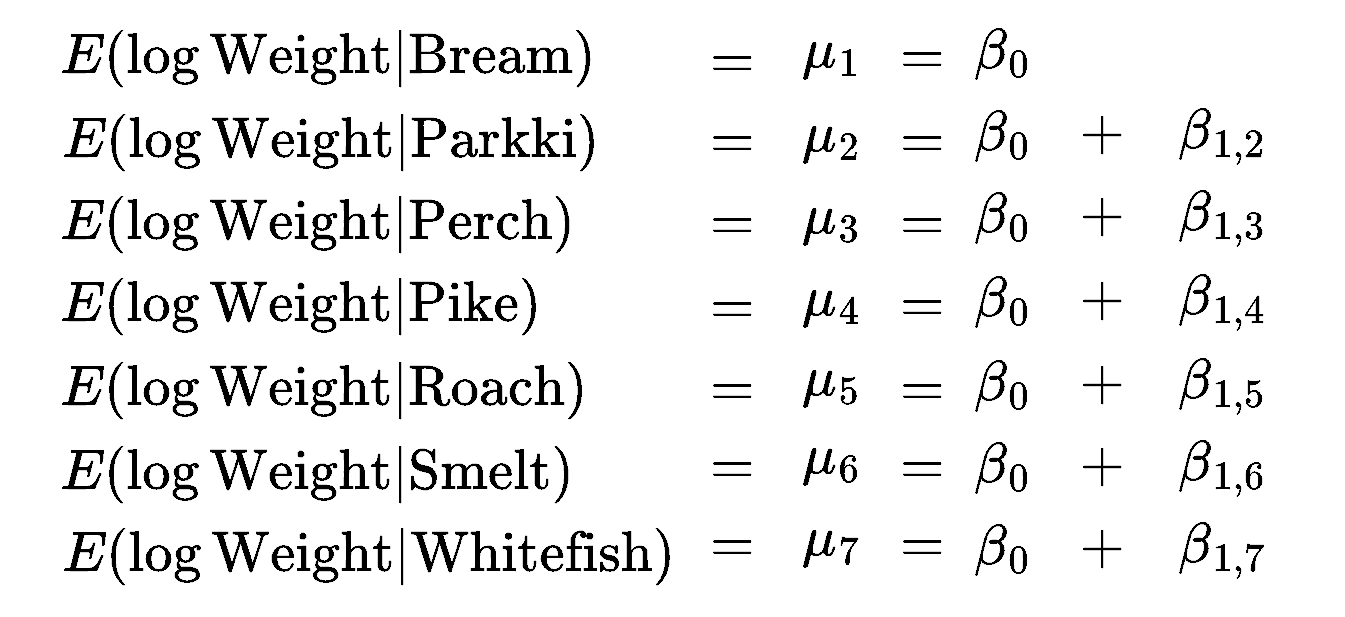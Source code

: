 <mxfile version="20.3.0" type="device"><diagram id="jqFTOpoY4KYQKsLxWMhQ" name="Page-1"><mxGraphModel dx="1358" dy="878" grid="1" gridSize="10" guides="1" tooltips="1" connect="1" arrows="1" fold="1" page="1" pageScale="1" pageWidth="850" pageHeight="1100" math="1" shadow="0"><root><mxCell id="0"/><mxCell id="1" parent="0"/><mxCell id="pnvKsWrQKe6FHxRoVkSV-50" value="&lt;font style=&quot;font-size: 24px&quot;&gt;$$\beta_0$$&lt;/font&gt;" style="text;html=1;strokeColor=none;fillColor=none;align=center;verticalAlign=middle;whiteSpace=wrap;rounded=0;" vertex="1" parent="1"><mxGeometry x="524" y="256.61" width="40" height="20" as="geometry"/></mxCell><mxCell id="pnvKsWrQKe6FHxRoVkSV-53" value="&lt;font style=&quot;font-size: 24px&quot;&gt;$$\beta_0$$&lt;/font&gt;" style="text;html=1;strokeColor=none;fillColor=none;align=center;verticalAlign=middle;whiteSpace=wrap;rounded=0;" vertex="1" parent="1"><mxGeometry x="524" y="297.61" width="40" height="20" as="geometry"/></mxCell><mxCell id="pnvKsWrQKe6FHxRoVkSV-54" value="&lt;font style=&quot;font-size: 24px&quot;&gt;$$+$$&lt;/font&gt;" style="text;html=1;strokeColor=none;fillColor=none;align=center;verticalAlign=middle;whiteSpace=wrap;rounded=0;" vertex="1" parent="1"><mxGeometry x="574" y="297.61" width="40" height="20" as="geometry"/></mxCell><mxCell id="pnvKsWrQKe6FHxRoVkSV-55" value="&lt;font style=&quot;font-size: 24px&quot;&gt;$$\beta_{1, 2}$$&lt;/font&gt;" style="text;html=1;strokeColor=none;fillColor=none;align=center;verticalAlign=middle;whiteSpace=wrap;rounded=0;" vertex="1" parent="1"><mxGeometry x="634" y="297.61" width="40" height="20" as="geometry"/></mxCell><mxCell id="pnvKsWrQKe6FHxRoVkSV-56" value="&lt;font style=&quot;font-size: 24px&quot;&gt;$$\beta_0$$&lt;/font&gt;" style="text;html=1;strokeColor=none;fillColor=none;align=center;verticalAlign=middle;whiteSpace=wrap;rounded=0;" vertex="1" parent="1"><mxGeometry x="524" y="339.09" width="40" height="20" as="geometry"/></mxCell><mxCell id="pnvKsWrQKe6FHxRoVkSV-57" value="&lt;font style=&quot;font-size: 24px&quot;&gt;$$+$$&lt;/font&gt;" style="text;html=1;strokeColor=none;fillColor=none;align=center;verticalAlign=middle;whiteSpace=wrap;rounded=0;" vertex="1" parent="1"><mxGeometry x="574" y="339.09" width="40" height="20" as="geometry"/></mxCell><mxCell id="pnvKsWrQKe6FHxRoVkSV-58" value="&lt;font style=&quot;font-size: 24px&quot;&gt;$$\beta_{1, 3}$$&lt;/font&gt;" style="text;html=1;strokeColor=none;fillColor=none;align=center;verticalAlign=middle;whiteSpace=wrap;rounded=0;" vertex="1" parent="1"><mxGeometry x="634" y="339.09" width="40" height="20" as="geometry"/></mxCell><mxCell id="pnvKsWrQKe6FHxRoVkSV-59" value="&lt;font style=&quot;font-size: 24px&quot;&gt;$$\beta_0$$&lt;/font&gt;" style="text;html=1;strokeColor=none;fillColor=none;align=center;verticalAlign=middle;whiteSpace=wrap;rounded=0;" vertex="1" parent="1"><mxGeometry x="524" y="380.6" width="40" height="20" as="geometry"/></mxCell><mxCell id="pnvKsWrQKe6FHxRoVkSV-60" value="&lt;font style=&quot;font-size: 24px&quot;&gt;$$+$$&lt;/font&gt;" style="text;html=1;strokeColor=none;fillColor=none;align=center;verticalAlign=middle;whiteSpace=wrap;rounded=0;" vertex="1" parent="1"><mxGeometry x="574" y="380.6" width="40" height="20" as="geometry"/></mxCell><mxCell id="pnvKsWrQKe6FHxRoVkSV-61" value="&lt;font style=&quot;font-size: 24px&quot;&gt;$$\beta_{1, 4}$$&lt;/font&gt;" style="text;html=1;strokeColor=none;fillColor=none;align=center;verticalAlign=middle;whiteSpace=wrap;rounded=0;" vertex="1" parent="1"><mxGeometry x="634" y="380.6" width="40" height="20" as="geometry"/></mxCell><mxCell id="pnvKsWrQKe6FHxRoVkSV-62" value="&lt;font style=&quot;font-size: 24px&quot;&gt;$$\beta_0$$&lt;/font&gt;" style="text;html=1;strokeColor=none;fillColor=none;align=center;verticalAlign=middle;whiteSpace=wrap;rounded=0;" vertex="1" parent="1"><mxGeometry x="524" y="422.6" width="40" height="20" as="geometry"/></mxCell><mxCell id="pnvKsWrQKe6FHxRoVkSV-63" value="&lt;font style=&quot;font-size: 24px&quot;&gt;$$+$$&lt;/font&gt;" style="text;html=1;strokeColor=none;fillColor=none;align=center;verticalAlign=middle;whiteSpace=wrap;rounded=0;" vertex="1" parent="1"><mxGeometry x="574" y="422.6" width="40" height="20" as="geometry"/></mxCell><mxCell id="pnvKsWrQKe6FHxRoVkSV-64" value="&lt;font style=&quot;font-size: 24px&quot;&gt;$$\beta_{1, 5}$$&lt;/font&gt;" style="text;html=1;strokeColor=none;fillColor=none;align=center;verticalAlign=middle;whiteSpace=wrap;rounded=0;" vertex="1" parent="1"><mxGeometry x="634" y="422.6" width="40" height="20" as="geometry"/></mxCell><mxCell id="pnvKsWrQKe6FHxRoVkSV-65" value="&lt;font style=&quot;font-size: 24px&quot;&gt;$$\beta_0$$&lt;/font&gt;" style="text;html=1;strokeColor=none;fillColor=none;align=center;verticalAlign=middle;whiteSpace=wrap;rounded=0;" vertex="1" parent="1"><mxGeometry x="524" y="463.6" width="40" height="20" as="geometry"/></mxCell><mxCell id="pnvKsWrQKe6FHxRoVkSV-66" value="&lt;font style=&quot;font-size: 24px&quot;&gt;$$+$$&lt;/font&gt;" style="text;html=1;strokeColor=none;fillColor=none;align=center;verticalAlign=middle;whiteSpace=wrap;rounded=0;" vertex="1" parent="1"><mxGeometry x="574" y="463.6" width="40" height="20" as="geometry"/></mxCell><mxCell id="pnvKsWrQKe6FHxRoVkSV-67" value="&lt;font style=&quot;font-size: 24px&quot;&gt;$$\beta_{1, 6}$$&lt;/font&gt;" style="text;html=1;strokeColor=none;fillColor=none;align=center;verticalAlign=middle;whiteSpace=wrap;rounded=0;" vertex="1" parent="1"><mxGeometry x="634" y="463.6" width="40" height="20" as="geometry"/></mxCell><mxCell id="pnvKsWrQKe6FHxRoVkSV-68" value="&lt;font style=&quot;font-size: 24px&quot;&gt;$$\beta_0$$&lt;/font&gt;" style="text;html=1;strokeColor=none;fillColor=none;align=center;verticalAlign=middle;whiteSpace=wrap;rounded=0;" vertex="1" parent="1"><mxGeometry x="524" y="504.6" width="40" height="20" as="geometry"/></mxCell><mxCell id="pnvKsWrQKe6FHxRoVkSV-69" value="&lt;font style=&quot;font-size: 24px&quot;&gt;$$+$$&lt;/font&gt;" style="text;html=1;strokeColor=none;fillColor=none;align=center;verticalAlign=middle;whiteSpace=wrap;rounded=0;" vertex="1" parent="1"><mxGeometry x="574" y="504.6" width="40" height="20" as="geometry"/></mxCell><mxCell id="pnvKsWrQKe6FHxRoVkSV-70" value="&lt;font style=&quot;font-size: 24px&quot;&gt;$$\beta_{1, 7}$$&lt;/font&gt;" style="text;html=1;strokeColor=none;fillColor=none;align=center;verticalAlign=middle;whiteSpace=wrap;rounded=0;" vertex="1" parent="1"><mxGeometry x="634" y="504.6" width="40" height="20" as="geometry"/></mxCell><mxCell id="pnvKsWrQKe6FHxRoVkSV-71" value="&lt;font style=&quot;font-size: 24px&quot;&gt;$$E(\log\text{Weight} | \text{Bream})$$&lt;/font&gt;" style="text;html=1;strokeColor=none;fillColor=none;align=center;verticalAlign=middle;whiteSpace=wrap;rounded=0;" vertex="1" parent="1"><mxGeometry x="57" y="255.72" width="300" height="29.25" as="geometry"/></mxCell><mxCell id="pnvKsWrQKe6FHxRoVkSV-72" value="&lt;span style=&quot;font-size: 24px;&quot;&gt;$$\mu_1$$&lt;/span&gt;" style="text;html=1;strokeColor=none;fillColor=none;align=center;verticalAlign=middle;whiteSpace=wrap;rounded=0;" vertex="1" parent="1"><mxGeometry x="429" y="252.38" width="60" height="30" as="geometry"/></mxCell><mxCell id="pnvKsWrQKe6FHxRoVkSV-73" value="&lt;font style=&quot;font-size: 24px&quot;&gt;$$=$$&lt;/font&gt;" style="text;html=1;strokeColor=none;fillColor=none;align=center;verticalAlign=middle;whiteSpace=wrap;rounded=0;" vertex="1" parent="1"><mxGeometry x="389" y="262.38" width="40" height="20" as="geometry"/></mxCell><mxCell id="pnvKsWrQKe6FHxRoVkSV-74" value="&lt;font style=&quot;font-size: 24px&quot;&gt;$$=$$&lt;/font&gt;" style="text;html=1;strokeColor=none;fillColor=none;align=center;verticalAlign=middle;whiteSpace=wrap;rounded=0;" vertex="1" parent="1"><mxGeometry x="484" y="260.35" width="40" height="20" as="geometry"/></mxCell><mxCell id="pnvKsWrQKe6FHxRoVkSV-75" value="&lt;font style=&quot;font-size: 24px&quot;&gt;$$E(\log\text{Weight} | \text{Parkki})$$&lt;/font&gt;" style="text;html=1;strokeColor=none;fillColor=none;align=center;verticalAlign=middle;whiteSpace=wrap;rounded=0;" vertex="1" parent="1"><mxGeometry x="58" y="297.41" width="300" height="29.25" as="geometry"/></mxCell><mxCell id="pnvKsWrQKe6FHxRoVkSV-76" value="&lt;span style=&quot;font-size: 24px;&quot;&gt;$$\mu_2$$&lt;/span&gt;" style="text;html=1;strokeColor=none;fillColor=none;align=center;verticalAlign=middle;whiteSpace=wrap;rounded=0;" vertex="1" parent="1"><mxGeometry x="429" y="294.07" width="60" height="30" as="geometry"/></mxCell><mxCell id="pnvKsWrQKe6FHxRoVkSV-77" value="&lt;font style=&quot;font-size: 24px&quot;&gt;$$=$$&lt;/font&gt;" style="text;html=1;strokeColor=none;fillColor=none;align=center;verticalAlign=middle;whiteSpace=wrap;rounded=0;" vertex="1" parent="1"><mxGeometry x="389" y="302.04" width="40" height="20" as="geometry"/></mxCell><mxCell id="pnvKsWrQKe6FHxRoVkSV-78" value="&lt;font style=&quot;font-size: 24px&quot;&gt;$$=$$&lt;/font&gt;" style="text;html=1;strokeColor=none;fillColor=none;align=center;verticalAlign=middle;whiteSpace=wrap;rounded=0;" vertex="1" parent="1"><mxGeometry x="484" y="302.04" width="40" height="20" as="geometry"/></mxCell><mxCell id="pnvKsWrQKe6FHxRoVkSV-79" value="&lt;font style=&quot;font-size: 24px&quot;&gt;$$E(\log\text{Weight} | \text{Perch})$$&lt;/font&gt;" style="text;html=1;strokeColor=none;fillColor=none;align=center;verticalAlign=middle;whiteSpace=wrap;rounded=0;" vertex="1" parent="1"><mxGeometry x="52" y="338.2" width="300" height="29.25" as="geometry"/></mxCell><mxCell id="pnvKsWrQKe6FHxRoVkSV-80" value="&lt;span style=&quot;font-size: 24px;&quot;&gt;$$\mu_3$$&lt;/span&gt;" style="text;html=1;strokeColor=none;fillColor=none;align=center;verticalAlign=middle;whiteSpace=wrap;rounded=0;" vertex="1" parent="1"><mxGeometry x="429" y="334.54" width="60" height="30" as="geometry"/></mxCell><mxCell id="pnvKsWrQKe6FHxRoVkSV-81" value="&lt;font style=&quot;font-size: 24px&quot;&gt;$$=$$&lt;/font&gt;" style="text;html=1;strokeColor=none;fillColor=none;align=center;verticalAlign=middle;whiteSpace=wrap;rounded=0;" vertex="1" parent="1"><mxGeometry x="389" y="343.09" width="40" height="20" as="geometry"/></mxCell><mxCell id="pnvKsWrQKe6FHxRoVkSV-82" value="&lt;font style=&quot;font-size: 24px&quot;&gt;$$=$$&lt;/font&gt;" style="text;html=1;strokeColor=none;fillColor=none;align=center;verticalAlign=middle;whiteSpace=wrap;rounded=0;" vertex="1" parent="1"><mxGeometry x="484" y="342.83" width="40" height="20" as="geometry"/></mxCell><mxCell id="pnvKsWrQKe6FHxRoVkSV-83" value="&lt;font style=&quot;font-size: 24px&quot;&gt;$$E(\log\text{Weight} | \text{Pike})$$&lt;/font&gt;" style="text;html=1;strokeColor=none;fillColor=none;align=center;verticalAlign=middle;whiteSpace=wrap;rounded=0;" vertex="1" parent="1"><mxGeometry x="43" y="379.71" width="300" height="29.25" as="geometry"/></mxCell><mxCell id="pnvKsWrQKe6FHxRoVkSV-84" value="&lt;span style=&quot;font-size: 24px;&quot;&gt;$$\mu_4$$&lt;/span&gt;" style="text;html=1;strokeColor=none;fillColor=none;align=center;verticalAlign=middle;whiteSpace=wrap;rounded=0;" vertex="1" parent="1"><mxGeometry x="429" y="376.06" width="60" height="30" as="geometry"/></mxCell><mxCell id="pnvKsWrQKe6FHxRoVkSV-85" value="&lt;font style=&quot;font-size: 24px&quot;&gt;$$=$$&lt;/font&gt;" style="text;html=1;strokeColor=none;fillColor=none;align=center;verticalAlign=middle;whiteSpace=wrap;rounded=0;" vertex="1" parent="1"><mxGeometry x="389" y="384.6" width="40" height="20" as="geometry"/></mxCell><mxCell id="pnvKsWrQKe6FHxRoVkSV-86" value="&lt;font style=&quot;font-size: 24px&quot;&gt;$$=$$&lt;/font&gt;" style="text;html=1;strokeColor=none;fillColor=none;align=center;verticalAlign=middle;whiteSpace=wrap;rounded=0;" vertex="1" parent="1"><mxGeometry x="484" y="384.33" width="40" height="20" as="geometry"/></mxCell><mxCell id="pnvKsWrQKe6FHxRoVkSV-87" value="&lt;font style=&quot;font-size: 24px&quot;&gt;$$E(\log\text{Weight} | \text{Roach})$$&lt;/font&gt;" style="text;html=1;strokeColor=none;fillColor=none;align=center;verticalAlign=middle;whiteSpace=wrap;rounded=0;" vertex="1" parent="1"><mxGeometry x="55" y="421.71" width="300" height="29.25" as="geometry"/></mxCell><mxCell id="pnvKsWrQKe6FHxRoVkSV-88" value="&lt;span style=&quot;font-size: 24px;&quot;&gt;$$\mu_5$$&lt;/span&gt;" style="text;html=1;strokeColor=none;fillColor=none;align=center;verticalAlign=middle;whiteSpace=wrap;rounded=0;" vertex="1" parent="1"><mxGeometry x="429" y="416.32" width="60" height="30" as="geometry"/></mxCell><mxCell id="pnvKsWrQKe6FHxRoVkSV-89" value="&lt;font style=&quot;font-size: 24px&quot;&gt;$$=$$&lt;/font&gt;" style="text;html=1;strokeColor=none;fillColor=none;align=center;verticalAlign=middle;whiteSpace=wrap;rounded=0;" vertex="1" parent="1"><mxGeometry x="484" y="426.33" width="40" height="20" as="geometry"/></mxCell><mxCell id="pnvKsWrQKe6FHxRoVkSV-90" value="&lt;font style=&quot;font-size: 24px&quot;&gt;$$=$$&lt;/font&gt;" style="text;html=1;strokeColor=none;fillColor=none;align=center;verticalAlign=middle;whiteSpace=wrap;rounded=0;" vertex="1" parent="1"><mxGeometry x="389" y="426.33" width="40" height="20" as="geometry"/></mxCell><mxCell id="pnvKsWrQKe6FHxRoVkSV-91" value="&lt;font style=&quot;font-size: 24px&quot;&gt;$$E(\log\text{Weight} | \text{Smelt})$$&lt;/font&gt;" style="text;html=1;strokeColor=none;fillColor=none;align=center;verticalAlign=middle;whiteSpace=wrap;rounded=0;" vertex="1" parent="1"><mxGeometry x="52" y="463.55" width="300" height="29.25" as="geometry"/></mxCell><mxCell id="pnvKsWrQKe6FHxRoVkSV-92" value="&lt;span style=&quot;font-size: 24px;&quot;&gt;$$\mu_6$$&lt;/span&gt;" style="text;html=1;strokeColor=none;fillColor=none;align=center;verticalAlign=middle;whiteSpace=wrap;rounded=0;" vertex="1" parent="1"><mxGeometry x="429" y="454.58" width="60" height="30" as="geometry"/></mxCell><mxCell id="pnvKsWrQKe6FHxRoVkSV-93" value="&lt;font style=&quot;font-size: 24px&quot;&gt;$$=$$&lt;/font&gt;" style="text;html=1;strokeColor=none;fillColor=none;align=center;verticalAlign=middle;whiteSpace=wrap;rounded=0;" vertex="1" parent="1"><mxGeometry x="484" y="464.59" width="40" height="20" as="geometry"/></mxCell><mxCell id="pnvKsWrQKe6FHxRoVkSV-94" value="&lt;font style=&quot;font-size: 24px&quot;&gt;$$=$$&lt;/font&gt;" style="text;html=1;strokeColor=none;fillColor=none;align=center;verticalAlign=middle;whiteSpace=wrap;rounded=0;" vertex="1" parent="1"><mxGeometry x="389" y="464.59" width="40" height="20" as="geometry"/></mxCell><mxCell id="pnvKsWrQKe6FHxRoVkSV-95" value="&lt;font style=&quot;font-size: 24px&quot;&gt;$$E(\log\text{Weight} | \text{Whitefish})$$&lt;/font&gt;" style="text;html=1;strokeColor=none;fillColor=none;align=center;verticalAlign=middle;whiteSpace=wrap;rounded=0;" vertex="1" parent="1"><mxGeometry x="77" y="504.23" width="300" height="29.25" as="geometry"/></mxCell><mxCell id="pnvKsWrQKe6FHxRoVkSV-96" value="&lt;span style=&quot;font-size: 24px;&quot;&gt;$$\mu_7$$&lt;/span&gt;" style="text;html=1;strokeColor=none;fillColor=none;align=center;verticalAlign=middle;whiteSpace=wrap;rounded=0;" vertex="1" parent="1"><mxGeometry x="429" y="495.84" width="60" height="30" as="geometry"/></mxCell><mxCell id="pnvKsWrQKe6FHxRoVkSV-97" value="&lt;font style=&quot;font-size: 24px&quot;&gt;$$=$$&lt;/font&gt;" style="text;html=1;strokeColor=none;fillColor=none;align=center;verticalAlign=middle;whiteSpace=wrap;rounded=0;" vertex="1" parent="1"><mxGeometry x="484" y="504.23" width="40" height="20" as="geometry"/></mxCell><mxCell id="pnvKsWrQKe6FHxRoVkSV-98" value="&lt;font style=&quot;font-size: 24px&quot;&gt;$$=$$&lt;/font&gt;" style="text;html=1;strokeColor=none;fillColor=none;align=center;verticalAlign=middle;whiteSpace=wrap;rounded=0;" vertex="1" parent="1"><mxGeometry x="389" y="504.23" width="40" height="20" as="geometry"/></mxCell></root></mxGraphModel></diagram></mxfile>